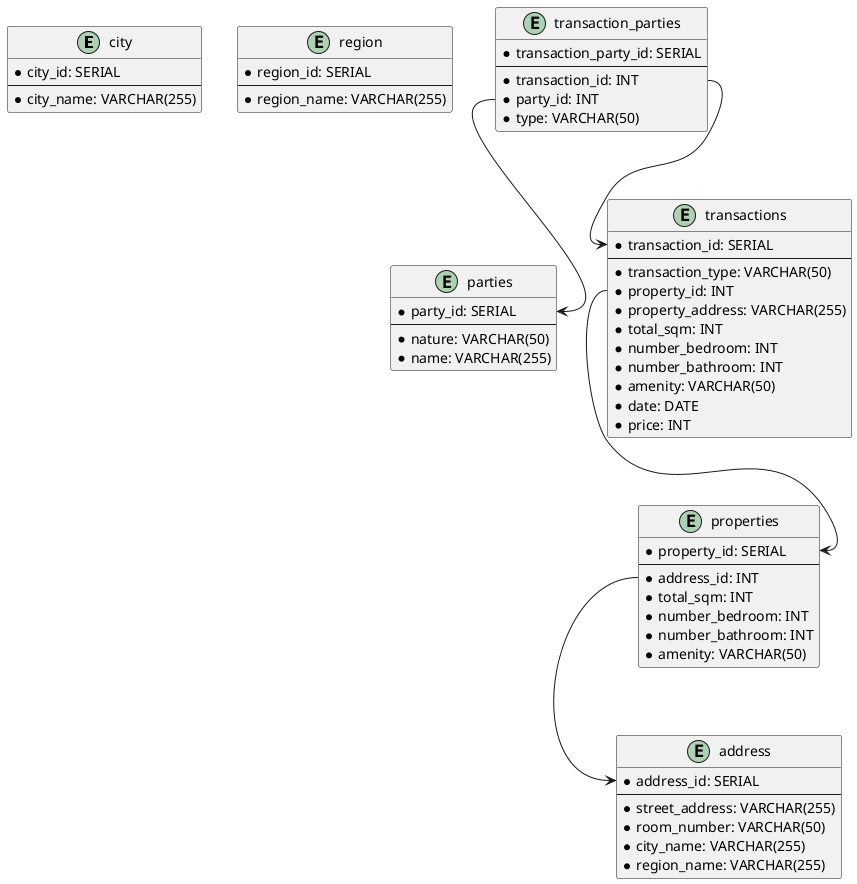 @startuml

entity city {
  * city_id: SERIAL
  --
  * city_name: VARCHAR(255)
}

entity region {
  * region_id: SERIAL
  --
  * region_name: VARCHAR(255)
}

entity address {
  * address_id: SERIAL
  --
  * street_address: VARCHAR(255)
  * room_number: VARCHAR(50)
  * city_name: VARCHAR(255)
  * region_name: VARCHAR(255)
}

entity parties {
  * party_id: SERIAL
  --
  * nature: VARCHAR(50)
  * name: VARCHAR(255)
}

entity properties {
  * property_id: SERIAL
  --
  * address_id: INT
  * total_sqm: INT
  * number_bedroom: INT
  * number_bathroom: INT
  * amenity: VARCHAR(50)
}

entity transactions {
  * transaction_id: SERIAL
  --
  * transaction_type: VARCHAR(50)
  * property_id: INT
  * property_address: VARCHAR(255)
  * total_sqm: INT
  * number_bedroom: INT
  * number_bathroom: INT
  * amenity: VARCHAR(50)
  * date: DATE
  * price: INT
}

entity transaction_parties {
  * transaction_party_id: SERIAL
  --
  * transaction_id: INT
  * party_id: INT
  * type: VARCHAR(50)
}

properties::address_id --> address::address_id
transactions::property_id --> properties::property_id
transaction_parties::transaction_id --> transactions::transaction_id
transaction_parties::party_id --> parties::party_id

@enduml
